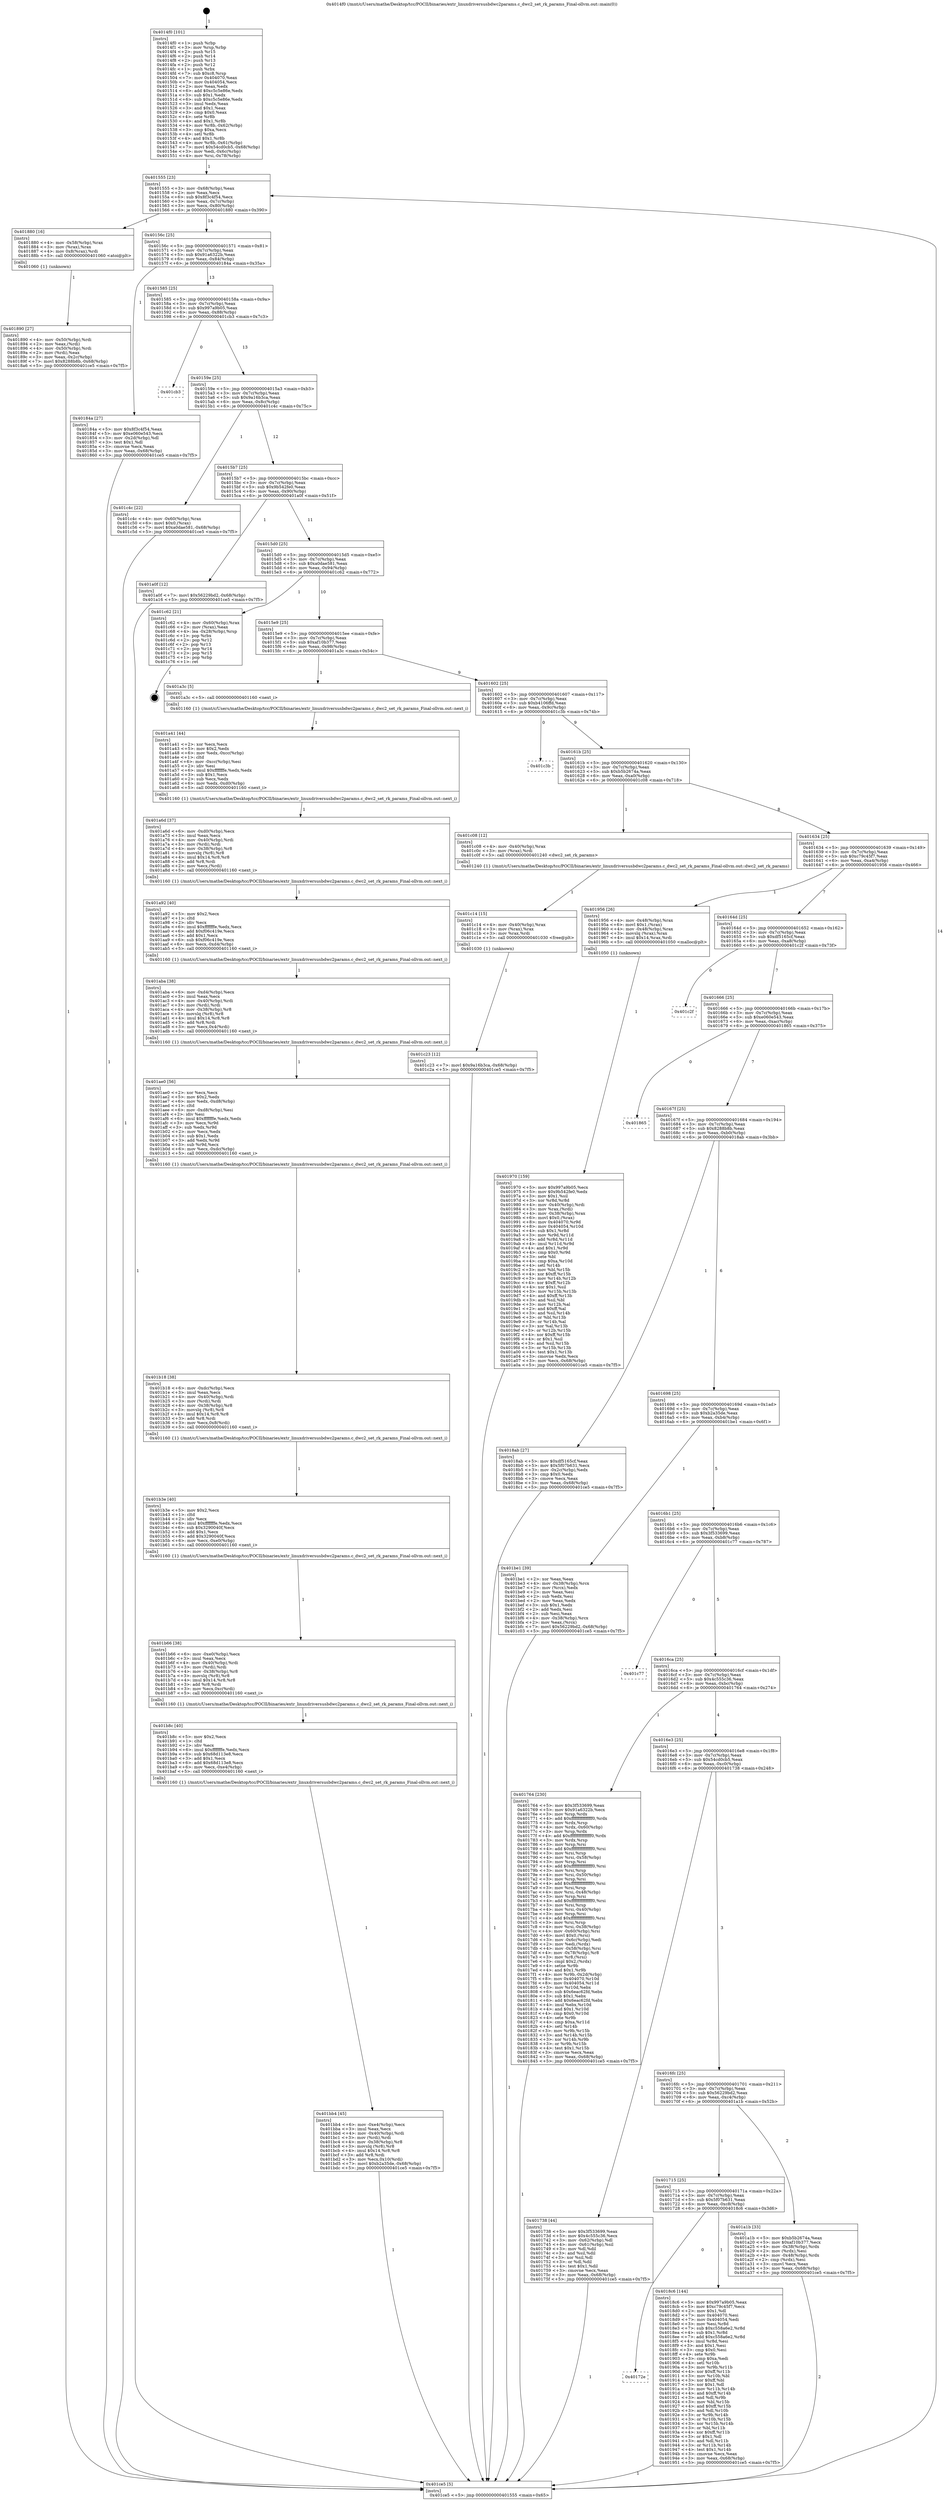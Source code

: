 digraph "0x4014f0" {
  label = "0x4014f0 (/mnt/c/Users/mathe/Desktop/tcc/POCII/binaries/extr_linuxdriversusbdwc2params.c_dwc2_set_rk_params_Final-ollvm.out::main(0))"
  labelloc = "t"
  node[shape=record]

  Entry [label="",width=0.3,height=0.3,shape=circle,fillcolor=black,style=filled]
  "0x401555" [label="{
     0x401555 [23]\l
     | [instrs]\l
     &nbsp;&nbsp;0x401555 \<+3\>: mov -0x68(%rbp),%eax\l
     &nbsp;&nbsp;0x401558 \<+2\>: mov %eax,%ecx\l
     &nbsp;&nbsp;0x40155a \<+6\>: sub $0x8f3c4f54,%ecx\l
     &nbsp;&nbsp;0x401560 \<+3\>: mov %eax,-0x7c(%rbp)\l
     &nbsp;&nbsp;0x401563 \<+3\>: mov %ecx,-0x80(%rbp)\l
     &nbsp;&nbsp;0x401566 \<+6\>: je 0000000000401880 \<main+0x390\>\l
  }"]
  "0x401880" [label="{
     0x401880 [16]\l
     | [instrs]\l
     &nbsp;&nbsp;0x401880 \<+4\>: mov -0x58(%rbp),%rax\l
     &nbsp;&nbsp;0x401884 \<+3\>: mov (%rax),%rax\l
     &nbsp;&nbsp;0x401887 \<+4\>: mov 0x8(%rax),%rdi\l
     &nbsp;&nbsp;0x40188b \<+5\>: call 0000000000401060 \<atoi@plt\>\l
     | [calls]\l
     &nbsp;&nbsp;0x401060 \{1\} (unknown)\l
  }"]
  "0x40156c" [label="{
     0x40156c [25]\l
     | [instrs]\l
     &nbsp;&nbsp;0x40156c \<+5\>: jmp 0000000000401571 \<main+0x81\>\l
     &nbsp;&nbsp;0x401571 \<+3\>: mov -0x7c(%rbp),%eax\l
     &nbsp;&nbsp;0x401574 \<+5\>: sub $0x91a6322b,%eax\l
     &nbsp;&nbsp;0x401579 \<+6\>: mov %eax,-0x84(%rbp)\l
     &nbsp;&nbsp;0x40157f \<+6\>: je 000000000040184a \<main+0x35a\>\l
  }"]
  Exit [label="",width=0.3,height=0.3,shape=circle,fillcolor=black,style=filled,peripheries=2]
  "0x40184a" [label="{
     0x40184a [27]\l
     | [instrs]\l
     &nbsp;&nbsp;0x40184a \<+5\>: mov $0x8f3c4f54,%eax\l
     &nbsp;&nbsp;0x40184f \<+5\>: mov $0xe060e543,%ecx\l
     &nbsp;&nbsp;0x401854 \<+3\>: mov -0x2d(%rbp),%dl\l
     &nbsp;&nbsp;0x401857 \<+3\>: test $0x1,%dl\l
     &nbsp;&nbsp;0x40185a \<+3\>: cmovne %ecx,%eax\l
     &nbsp;&nbsp;0x40185d \<+3\>: mov %eax,-0x68(%rbp)\l
     &nbsp;&nbsp;0x401860 \<+5\>: jmp 0000000000401ce5 \<main+0x7f5\>\l
  }"]
  "0x401585" [label="{
     0x401585 [25]\l
     | [instrs]\l
     &nbsp;&nbsp;0x401585 \<+5\>: jmp 000000000040158a \<main+0x9a\>\l
     &nbsp;&nbsp;0x40158a \<+3\>: mov -0x7c(%rbp),%eax\l
     &nbsp;&nbsp;0x40158d \<+5\>: sub $0x997a9b05,%eax\l
     &nbsp;&nbsp;0x401592 \<+6\>: mov %eax,-0x88(%rbp)\l
     &nbsp;&nbsp;0x401598 \<+6\>: je 0000000000401cb3 \<main+0x7c3\>\l
  }"]
  "0x401c23" [label="{
     0x401c23 [12]\l
     | [instrs]\l
     &nbsp;&nbsp;0x401c23 \<+7\>: movl $0x9a16b3ca,-0x68(%rbp)\l
     &nbsp;&nbsp;0x401c2a \<+5\>: jmp 0000000000401ce5 \<main+0x7f5\>\l
  }"]
  "0x401cb3" [label="{
     0x401cb3\l
  }", style=dashed]
  "0x40159e" [label="{
     0x40159e [25]\l
     | [instrs]\l
     &nbsp;&nbsp;0x40159e \<+5\>: jmp 00000000004015a3 \<main+0xb3\>\l
     &nbsp;&nbsp;0x4015a3 \<+3\>: mov -0x7c(%rbp),%eax\l
     &nbsp;&nbsp;0x4015a6 \<+5\>: sub $0x9a16b3ca,%eax\l
     &nbsp;&nbsp;0x4015ab \<+6\>: mov %eax,-0x8c(%rbp)\l
     &nbsp;&nbsp;0x4015b1 \<+6\>: je 0000000000401c4c \<main+0x75c\>\l
  }"]
  "0x401c14" [label="{
     0x401c14 [15]\l
     | [instrs]\l
     &nbsp;&nbsp;0x401c14 \<+4\>: mov -0x40(%rbp),%rax\l
     &nbsp;&nbsp;0x401c18 \<+3\>: mov (%rax),%rax\l
     &nbsp;&nbsp;0x401c1b \<+3\>: mov %rax,%rdi\l
     &nbsp;&nbsp;0x401c1e \<+5\>: call 0000000000401030 \<free@plt\>\l
     | [calls]\l
     &nbsp;&nbsp;0x401030 \{1\} (unknown)\l
  }"]
  "0x401c4c" [label="{
     0x401c4c [22]\l
     | [instrs]\l
     &nbsp;&nbsp;0x401c4c \<+4\>: mov -0x60(%rbp),%rax\l
     &nbsp;&nbsp;0x401c50 \<+6\>: movl $0x0,(%rax)\l
     &nbsp;&nbsp;0x401c56 \<+7\>: movl $0xa0dae581,-0x68(%rbp)\l
     &nbsp;&nbsp;0x401c5d \<+5\>: jmp 0000000000401ce5 \<main+0x7f5\>\l
  }"]
  "0x4015b7" [label="{
     0x4015b7 [25]\l
     | [instrs]\l
     &nbsp;&nbsp;0x4015b7 \<+5\>: jmp 00000000004015bc \<main+0xcc\>\l
     &nbsp;&nbsp;0x4015bc \<+3\>: mov -0x7c(%rbp),%eax\l
     &nbsp;&nbsp;0x4015bf \<+5\>: sub $0x9b542fe0,%eax\l
     &nbsp;&nbsp;0x4015c4 \<+6\>: mov %eax,-0x90(%rbp)\l
     &nbsp;&nbsp;0x4015ca \<+6\>: je 0000000000401a0f \<main+0x51f\>\l
  }"]
  "0x401bb4" [label="{
     0x401bb4 [45]\l
     | [instrs]\l
     &nbsp;&nbsp;0x401bb4 \<+6\>: mov -0xe4(%rbp),%ecx\l
     &nbsp;&nbsp;0x401bba \<+3\>: imul %eax,%ecx\l
     &nbsp;&nbsp;0x401bbd \<+4\>: mov -0x40(%rbp),%rdi\l
     &nbsp;&nbsp;0x401bc1 \<+3\>: mov (%rdi),%rdi\l
     &nbsp;&nbsp;0x401bc4 \<+4\>: mov -0x38(%rbp),%r8\l
     &nbsp;&nbsp;0x401bc8 \<+3\>: movslq (%r8),%r8\l
     &nbsp;&nbsp;0x401bcb \<+4\>: imul $0x14,%r8,%r8\l
     &nbsp;&nbsp;0x401bcf \<+3\>: add %r8,%rdi\l
     &nbsp;&nbsp;0x401bd2 \<+3\>: mov %ecx,0x10(%rdi)\l
     &nbsp;&nbsp;0x401bd5 \<+7\>: movl $0xb2a35de,-0x68(%rbp)\l
     &nbsp;&nbsp;0x401bdc \<+5\>: jmp 0000000000401ce5 \<main+0x7f5\>\l
  }"]
  "0x401a0f" [label="{
     0x401a0f [12]\l
     | [instrs]\l
     &nbsp;&nbsp;0x401a0f \<+7\>: movl $0x56229bd2,-0x68(%rbp)\l
     &nbsp;&nbsp;0x401a16 \<+5\>: jmp 0000000000401ce5 \<main+0x7f5\>\l
  }"]
  "0x4015d0" [label="{
     0x4015d0 [25]\l
     | [instrs]\l
     &nbsp;&nbsp;0x4015d0 \<+5\>: jmp 00000000004015d5 \<main+0xe5\>\l
     &nbsp;&nbsp;0x4015d5 \<+3\>: mov -0x7c(%rbp),%eax\l
     &nbsp;&nbsp;0x4015d8 \<+5\>: sub $0xa0dae581,%eax\l
     &nbsp;&nbsp;0x4015dd \<+6\>: mov %eax,-0x94(%rbp)\l
     &nbsp;&nbsp;0x4015e3 \<+6\>: je 0000000000401c62 \<main+0x772\>\l
  }"]
  "0x401b8c" [label="{
     0x401b8c [40]\l
     | [instrs]\l
     &nbsp;&nbsp;0x401b8c \<+5\>: mov $0x2,%ecx\l
     &nbsp;&nbsp;0x401b91 \<+1\>: cltd\l
     &nbsp;&nbsp;0x401b92 \<+2\>: idiv %ecx\l
     &nbsp;&nbsp;0x401b94 \<+6\>: imul $0xfffffffe,%edx,%ecx\l
     &nbsp;&nbsp;0x401b9a \<+6\>: sub $0x68d113e8,%ecx\l
     &nbsp;&nbsp;0x401ba0 \<+3\>: add $0x1,%ecx\l
     &nbsp;&nbsp;0x401ba3 \<+6\>: add $0x68d113e8,%ecx\l
     &nbsp;&nbsp;0x401ba9 \<+6\>: mov %ecx,-0xe4(%rbp)\l
     &nbsp;&nbsp;0x401baf \<+5\>: call 0000000000401160 \<next_i\>\l
     | [calls]\l
     &nbsp;&nbsp;0x401160 \{1\} (/mnt/c/Users/mathe/Desktop/tcc/POCII/binaries/extr_linuxdriversusbdwc2params.c_dwc2_set_rk_params_Final-ollvm.out::next_i)\l
  }"]
  "0x401c62" [label="{
     0x401c62 [21]\l
     | [instrs]\l
     &nbsp;&nbsp;0x401c62 \<+4\>: mov -0x60(%rbp),%rax\l
     &nbsp;&nbsp;0x401c66 \<+2\>: mov (%rax),%eax\l
     &nbsp;&nbsp;0x401c68 \<+4\>: lea -0x28(%rbp),%rsp\l
     &nbsp;&nbsp;0x401c6c \<+1\>: pop %rbx\l
     &nbsp;&nbsp;0x401c6d \<+2\>: pop %r12\l
     &nbsp;&nbsp;0x401c6f \<+2\>: pop %r13\l
     &nbsp;&nbsp;0x401c71 \<+2\>: pop %r14\l
     &nbsp;&nbsp;0x401c73 \<+2\>: pop %r15\l
     &nbsp;&nbsp;0x401c75 \<+1\>: pop %rbp\l
     &nbsp;&nbsp;0x401c76 \<+1\>: ret\l
  }"]
  "0x4015e9" [label="{
     0x4015e9 [25]\l
     | [instrs]\l
     &nbsp;&nbsp;0x4015e9 \<+5\>: jmp 00000000004015ee \<main+0xfe\>\l
     &nbsp;&nbsp;0x4015ee \<+3\>: mov -0x7c(%rbp),%eax\l
     &nbsp;&nbsp;0x4015f1 \<+5\>: sub $0xaf10b377,%eax\l
     &nbsp;&nbsp;0x4015f6 \<+6\>: mov %eax,-0x98(%rbp)\l
     &nbsp;&nbsp;0x4015fc \<+6\>: je 0000000000401a3c \<main+0x54c\>\l
  }"]
  "0x401b66" [label="{
     0x401b66 [38]\l
     | [instrs]\l
     &nbsp;&nbsp;0x401b66 \<+6\>: mov -0xe0(%rbp),%ecx\l
     &nbsp;&nbsp;0x401b6c \<+3\>: imul %eax,%ecx\l
     &nbsp;&nbsp;0x401b6f \<+4\>: mov -0x40(%rbp),%rdi\l
     &nbsp;&nbsp;0x401b73 \<+3\>: mov (%rdi),%rdi\l
     &nbsp;&nbsp;0x401b76 \<+4\>: mov -0x38(%rbp),%r8\l
     &nbsp;&nbsp;0x401b7a \<+3\>: movslq (%r8),%r8\l
     &nbsp;&nbsp;0x401b7d \<+4\>: imul $0x14,%r8,%r8\l
     &nbsp;&nbsp;0x401b81 \<+3\>: add %r8,%rdi\l
     &nbsp;&nbsp;0x401b84 \<+3\>: mov %ecx,0xc(%rdi)\l
     &nbsp;&nbsp;0x401b87 \<+5\>: call 0000000000401160 \<next_i\>\l
     | [calls]\l
     &nbsp;&nbsp;0x401160 \{1\} (/mnt/c/Users/mathe/Desktop/tcc/POCII/binaries/extr_linuxdriversusbdwc2params.c_dwc2_set_rk_params_Final-ollvm.out::next_i)\l
  }"]
  "0x401a3c" [label="{
     0x401a3c [5]\l
     | [instrs]\l
     &nbsp;&nbsp;0x401a3c \<+5\>: call 0000000000401160 \<next_i\>\l
     | [calls]\l
     &nbsp;&nbsp;0x401160 \{1\} (/mnt/c/Users/mathe/Desktop/tcc/POCII/binaries/extr_linuxdriversusbdwc2params.c_dwc2_set_rk_params_Final-ollvm.out::next_i)\l
  }"]
  "0x401602" [label="{
     0x401602 [25]\l
     | [instrs]\l
     &nbsp;&nbsp;0x401602 \<+5\>: jmp 0000000000401607 \<main+0x117\>\l
     &nbsp;&nbsp;0x401607 \<+3\>: mov -0x7c(%rbp),%eax\l
     &nbsp;&nbsp;0x40160a \<+5\>: sub $0xb4106ffd,%eax\l
     &nbsp;&nbsp;0x40160f \<+6\>: mov %eax,-0x9c(%rbp)\l
     &nbsp;&nbsp;0x401615 \<+6\>: je 0000000000401c3b \<main+0x74b\>\l
  }"]
  "0x401b3e" [label="{
     0x401b3e [40]\l
     | [instrs]\l
     &nbsp;&nbsp;0x401b3e \<+5\>: mov $0x2,%ecx\l
     &nbsp;&nbsp;0x401b43 \<+1\>: cltd\l
     &nbsp;&nbsp;0x401b44 \<+2\>: idiv %ecx\l
     &nbsp;&nbsp;0x401b46 \<+6\>: imul $0xfffffffe,%edx,%ecx\l
     &nbsp;&nbsp;0x401b4c \<+6\>: sub $0x3290040f,%ecx\l
     &nbsp;&nbsp;0x401b52 \<+3\>: add $0x1,%ecx\l
     &nbsp;&nbsp;0x401b55 \<+6\>: add $0x3290040f,%ecx\l
     &nbsp;&nbsp;0x401b5b \<+6\>: mov %ecx,-0xe0(%rbp)\l
     &nbsp;&nbsp;0x401b61 \<+5\>: call 0000000000401160 \<next_i\>\l
     | [calls]\l
     &nbsp;&nbsp;0x401160 \{1\} (/mnt/c/Users/mathe/Desktop/tcc/POCII/binaries/extr_linuxdriversusbdwc2params.c_dwc2_set_rk_params_Final-ollvm.out::next_i)\l
  }"]
  "0x401c3b" [label="{
     0x401c3b\l
  }", style=dashed]
  "0x40161b" [label="{
     0x40161b [25]\l
     | [instrs]\l
     &nbsp;&nbsp;0x40161b \<+5\>: jmp 0000000000401620 \<main+0x130\>\l
     &nbsp;&nbsp;0x401620 \<+3\>: mov -0x7c(%rbp),%eax\l
     &nbsp;&nbsp;0x401623 \<+5\>: sub $0xb5b2674a,%eax\l
     &nbsp;&nbsp;0x401628 \<+6\>: mov %eax,-0xa0(%rbp)\l
     &nbsp;&nbsp;0x40162e \<+6\>: je 0000000000401c08 \<main+0x718\>\l
  }"]
  "0x401b18" [label="{
     0x401b18 [38]\l
     | [instrs]\l
     &nbsp;&nbsp;0x401b18 \<+6\>: mov -0xdc(%rbp),%ecx\l
     &nbsp;&nbsp;0x401b1e \<+3\>: imul %eax,%ecx\l
     &nbsp;&nbsp;0x401b21 \<+4\>: mov -0x40(%rbp),%rdi\l
     &nbsp;&nbsp;0x401b25 \<+3\>: mov (%rdi),%rdi\l
     &nbsp;&nbsp;0x401b28 \<+4\>: mov -0x38(%rbp),%r8\l
     &nbsp;&nbsp;0x401b2c \<+3\>: movslq (%r8),%r8\l
     &nbsp;&nbsp;0x401b2f \<+4\>: imul $0x14,%r8,%r8\l
     &nbsp;&nbsp;0x401b33 \<+3\>: add %r8,%rdi\l
     &nbsp;&nbsp;0x401b36 \<+3\>: mov %ecx,0x8(%rdi)\l
     &nbsp;&nbsp;0x401b39 \<+5\>: call 0000000000401160 \<next_i\>\l
     | [calls]\l
     &nbsp;&nbsp;0x401160 \{1\} (/mnt/c/Users/mathe/Desktop/tcc/POCII/binaries/extr_linuxdriversusbdwc2params.c_dwc2_set_rk_params_Final-ollvm.out::next_i)\l
  }"]
  "0x401c08" [label="{
     0x401c08 [12]\l
     | [instrs]\l
     &nbsp;&nbsp;0x401c08 \<+4\>: mov -0x40(%rbp),%rax\l
     &nbsp;&nbsp;0x401c0c \<+3\>: mov (%rax),%rdi\l
     &nbsp;&nbsp;0x401c0f \<+5\>: call 0000000000401240 \<dwc2_set_rk_params\>\l
     | [calls]\l
     &nbsp;&nbsp;0x401240 \{1\} (/mnt/c/Users/mathe/Desktop/tcc/POCII/binaries/extr_linuxdriversusbdwc2params.c_dwc2_set_rk_params_Final-ollvm.out::dwc2_set_rk_params)\l
  }"]
  "0x401634" [label="{
     0x401634 [25]\l
     | [instrs]\l
     &nbsp;&nbsp;0x401634 \<+5\>: jmp 0000000000401639 \<main+0x149\>\l
     &nbsp;&nbsp;0x401639 \<+3\>: mov -0x7c(%rbp),%eax\l
     &nbsp;&nbsp;0x40163c \<+5\>: sub $0xc79c45f7,%eax\l
     &nbsp;&nbsp;0x401641 \<+6\>: mov %eax,-0xa4(%rbp)\l
     &nbsp;&nbsp;0x401647 \<+6\>: je 0000000000401956 \<main+0x466\>\l
  }"]
  "0x401ae0" [label="{
     0x401ae0 [56]\l
     | [instrs]\l
     &nbsp;&nbsp;0x401ae0 \<+2\>: xor %ecx,%ecx\l
     &nbsp;&nbsp;0x401ae2 \<+5\>: mov $0x2,%edx\l
     &nbsp;&nbsp;0x401ae7 \<+6\>: mov %edx,-0xd8(%rbp)\l
     &nbsp;&nbsp;0x401aed \<+1\>: cltd\l
     &nbsp;&nbsp;0x401aee \<+6\>: mov -0xd8(%rbp),%esi\l
     &nbsp;&nbsp;0x401af4 \<+2\>: idiv %esi\l
     &nbsp;&nbsp;0x401af6 \<+6\>: imul $0xfffffffe,%edx,%edx\l
     &nbsp;&nbsp;0x401afc \<+3\>: mov %ecx,%r9d\l
     &nbsp;&nbsp;0x401aff \<+3\>: sub %edx,%r9d\l
     &nbsp;&nbsp;0x401b02 \<+2\>: mov %ecx,%edx\l
     &nbsp;&nbsp;0x401b04 \<+3\>: sub $0x1,%edx\l
     &nbsp;&nbsp;0x401b07 \<+3\>: add %edx,%r9d\l
     &nbsp;&nbsp;0x401b0a \<+3\>: sub %r9d,%ecx\l
     &nbsp;&nbsp;0x401b0d \<+6\>: mov %ecx,-0xdc(%rbp)\l
     &nbsp;&nbsp;0x401b13 \<+5\>: call 0000000000401160 \<next_i\>\l
     | [calls]\l
     &nbsp;&nbsp;0x401160 \{1\} (/mnt/c/Users/mathe/Desktop/tcc/POCII/binaries/extr_linuxdriversusbdwc2params.c_dwc2_set_rk_params_Final-ollvm.out::next_i)\l
  }"]
  "0x401956" [label="{
     0x401956 [26]\l
     | [instrs]\l
     &nbsp;&nbsp;0x401956 \<+4\>: mov -0x48(%rbp),%rax\l
     &nbsp;&nbsp;0x40195a \<+6\>: movl $0x1,(%rax)\l
     &nbsp;&nbsp;0x401960 \<+4\>: mov -0x48(%rbp),%rax\l
     &nbsp;&nbsp;0x401964 \<+3\>: movslq (%rax),%rax\l
     &nbsp;&nbsp;0x401967 \<+4\>: imul $0x14,%rax,%rdi\l
     &nbsp;&nbsp;0x40196b \<+5\>: call 0000000000401050 \<malloc@plt\>\l
     | [calls]\l
     &nbsp;&nbsp;0x401050 \{1\} (unknown)\l
  }"]
  "0x40164d" [label="{
     0x40164d [25]\l
     | [instrs]\l
     &nbsp;&nbsp;0x40164d \<+5\>: jmp 0000000000401652 \<main+0x162\>\l
     &nbsp;&nbsp;0x401652 \<+3\>: mov -0x7c(%rbp),%eax\l
     &nbsp;&nbsp;0x401655 \<+5\>: sub $0xdf5165cf,%eax\l
     &nbsp;&nbsp;0x40165a \<+6\>: mov %eax,-0xa8(%rbp)\l
     &nbsp;&nbsp;0x401660 \<+6\>: je 0000000000401c2f \<main+0x73f\>\l
  }"]
  "0x401aba" [label="{
     0x401aba [38]\l
     | [instrs]\l
     &nbsp;&nbsp;0x401aba \<+6\>: mov -0xd4(%rbp),%ecx\l
     &nbsp;&nbsp;0x401ac0 \<+3\>: imul %eax,%ecx\l
     &nbsp;&nbsp;0x401ac3 \<+4\>: mov -0x40(%rbp),%rdi\l
     &nbsp;&nbsp;0x401ac7 \<+3\>: mov (%rdi),%rdi\l
     &nbsp;&nbsp;0x401aca \<+4\>: mov -0x38(%rbp),%r8\l
     &nbsp;&nbsp;0x401ace \<+3\>: movslq (%r8),%r8\l
     &nbsp;&nbsp;0x401ad1 \<+4\>: imul $0x14,%r8,%r8\l
     &nbsp;&nbsp;0x401ad5 \<+3\>: add %r8,%rdi\l
     &nbsp;&nbsp;0x401ad8 \<+3\>: mov %ecx,0x4(%rdi)\l
     &nbsp;&nbsp;0x401adb \<+5\>: call 0000000000401160 \<next_i\>\l
     | [calls]\l
     &nbsp;&nbsp;0x401160 \{1\} (/mnt/c/Users/mathe/Desktop/tcc/POCII/binaries/extr_linuxdriversusbdwc2params.c_dwc2_set_rk_params_Final-ollvm.out::next_i)\l
  }"]
  "0x401c2f" [label="{
     0x401c2f\l
  }", style=dashed]
  "0x401666" [label="{
     0x401666 [25]\l
     | [instrs]\l
     &nbsp;&nbsp;0x401666 \<+5\>: jmp 000000000040166b \<main+0x17b\>\l
     &nbsp;&nbsp;0x40166b \<+3\>: mov -0x7c(%rbp),%eax\l
     &nbsp;&nbsp;0x40166e \<+5\>: sub $0xe060e543,%eax\l
     &nbsp;&nbsp;0x401673 \<+6\>: mov %eax,-0xac(%rbp)\l
     &nbsp;&nbsp;0x401679 \<+6\>: je 0000000000401865 \<main+0x375\>\l
  }"]
  "0x401a92" [label="{
     0x401a92 [40]\l
     | [instrs]\l
     &nbsp;&nbsp;0x401a92 \<+5\>: mov $0x2,%ecx\l
     &nbsp;&nbsp;0x401a97 \<+1\>: cltd\l
     &nbsp;&nbsp;0x401a98 \<+2\>: idiv %ecx\l
     &nbsp;&nbsp;0x401a9a \<+6\>: imul $0xfffffffe,%edx,%ecx\l
     &nbsp;&nbsp;0x401aa0 \<+6\>: add $0xf06c419e,%ecx\l
     &nbsp;&nbsp;0x401aa6 \<+3\>: add $0x1,%ecx\l
     &nbsp;&nbsp;0x401aa9 \<+6\>: sub $0xf06c419e,%ecx\l
     &nbsp;&nbsp;0x401aaf \<+6\>: mov %ecx,-0xd4(%rbp)\l
     &nbsp;&nbsp;0x401ab5 \<+5\>: call 0000000000401160 \<next_i\>\l
     | [calls]\l
     &nbsp;&nbsp;0x401160 \{1\} (/mnt/c/Users/mathe/Desktop/tcc/POCII/binaries/extr_linuxdriversusbdwc2params.c_dwc2_set_rk_params_Final-ollvm.out::next_i)\l
  }"]
  "0x401865" [label="{
     0x401865\l
  }", style=dashed]
  "0x40167f" [label="{
     0x40167f [25]\l
     | [instrs]\l
     &nbsp;&nbsp;0x40167f \<+5\>: jmp 0000000000401684 \<main+0x194\>\l
     &nbsp;&nbsp;0x401684 \<+3\>: mov -0x7c(%rbp),%eax\l
     &nbsp;&nbsp;0x401687 \<+5\>: sub $0x8288b8b,%eax\l
     &nbsp;&nbsp;0x40168c \<+6\>: mov %eax,-0xb0(%rbp)\l
     &nbsp;&nbsp;0x401692 \<+6\>: je 00000000004018ab \<main+0x3bb\>\l
  }"]
  "0x401a6d" [label="{
     0x401a6d [37]\l
     | [instrs]\l
     &nbsp;&nbsp;0x401a6d \<+6\>: mov -0xd0(%rbp),%ecx\l
     &nbsp;&nbsp;0x401a73 \<+3\>: imul %eax,%ecx\l
     &nbsp;&nbsp;0x401a76 \<+4\>: mov -0x40(%rbp),%rdi\l
     &nbsp;&nbsp;0x401a7a \<+3\>: mov (%rdi),%rdi\l
     &nbsp;&nbsp;0x401a7d \<+4\>: mov -0x38(%rbp),%r8\l
     &nbsp;&nbsp;0x401a81 \<+3\>: movslq (%r8),%r8\l
     &nbsp;&nbsp;0x401a84 \<+4\>: imul $0x14,%r8,%r8\l
     &nbsp;&nbsp;0x401a88 \<+3\>: add %r8,%rdi\l
     &nbsp;&nbsp;0x401a8b \<+2\>: mov %ecx,(%rdi)\l
     &nbsp;&nbsp;0x401a8d \<+5\>: call 0000000000401160 \<next_i\>\l
     | [calls]\l
     &nbsp;&nbsp;0x401160 \{1\} (/mnt/c/Users/mathe/Desktop/tcc/POCII/binaries/extr_linuxdriversusbdwc2params.c_dwc2_set_rk_params_Final-ollvm.out::next_i)\l
  }"]
  "0x4018ab" [label="{
     0x4018ab [27]\l
     | [instrs]\l
     &nbsp;&nbsp;0x4018ab \<+5\>: mov $0xdf5165cf,%eax\l
     &nbsp;&nbsp;0x4018b0 \<+5\>: mov $0x5f07b631,%ecx\l
     &nbsp;&nbsp;0x4018b5 \<+3\>: mov -0x2c(%rbp),%edx\l
     &nbsp;&nbsp;0x4018b8 \<+3\>: cmp $0x0,%edx\l
     &nbsp;&nbsp;0x4018bb \<+3\>: cmove %ecx,%eax\l
     &nbsp;&nbsp;0x4018be \<+3\>: mov %eax,-0x68(%rbp)\l
     &nbsp;&nbsp;0x4018c1 \<+5\>: jmp 0000000000401ce5 \<main+0x7f5\>\l
  }"]
  "0x401698" [label="{
     0x401698 [25]\l
     | [instrs]\l
     &nbsp;&nbsp;0x401698 \<+5\>: jmp 000000000040169d \<main+0x1ad\>\l
     &nbsp;&nbsp;0x40169d \<+3\>: mov -0x7c(%rbp),%eax\l
     &nbsp;&nbsp;0x4016a0 \<+5\>: sub $0xb2a35de,%eax\l
     &nbsp;&nbsp;0x4016a5 \<+6\>: mov %eax,-0xb4(%rbp)\l
     &nbsp;&nbsp;0x4016ab \<+6\>: je 0000000000401be1 \<main+0x6f1\>\l
  }"]
  "0x401a41" [label="{
     0x401a41 [44]\l
     | [instrs]\l
     &nbsp;&nbsp;0x401a41 \<+2\>: xor %ecx,%ecx\l
     &nbsp;&nbsp;0x401a43 \<+5\>: mov $0x2,%edx\l
     &nbsp;&nbsp;0x401a48 \<+6\>: mov %edx,-0xcc(%rbp)\l
     &nbsp;&nbsp;0x401a4e \<+1\>: cltd\l
     &nbsp;&nbsp;0x401a4f \<+6\>: mov -0xcc(%rbp),%esi\l
     &nbsp;&nbsp;0x401a55 \<+2\>: idiv %esi\l
     &nbsp;&nbsp;0x401a57 \<+6\>: imul $0xfffffffe,%edx,%edx\l
     &nbsp;&nbsp;0x401a5d \<+3\>: sub $0x1,%ecx\l
     &nbsp;&nbsp;0x401a60 \<+2\>: sub %ecx,%edx\l
     &nbsp;&nbsp;0x401a62 \<+6\>: mov %edx,-0xd0(%rbp)\l
     &nbsp;&nbsp;0x401a68 \<+5\>: call 0000000000401160 \<next_i\>\l
     | [calls]\l
     &nbsp;&nbsp;0x401160 \{1\} (/mnt/c/Users/mathe/Desktop/tcc/POCII/binaries/extr_linuxdriversusbdwc2params.c_dwc2_set_rk_params_Final-ollvm.out::next_i)\l
  }"]
  "0x401be1" [label="{
     0x401be1 [39]\l
     | [instrs]\l
     &nbsp;&nbsp;0x401be1 \<+2\>: xor %eax,%eax\l
     &nbsp;&nbsp;0x401be3 \<+4\>: mov -0x38(%rbp),%rcx\l
     &nbsp;&nbsp;0x401be7 \<+2\>: mov (%rcx),%edx\l
     &nbsp;&nbsp;0x401be9 \<+2\>: mov %eax,%esi\l
     &nbsp;&nbsp;0x401beb \<+2\>: sub %edx,%esi\l
     &nbsp;&nbsp;0x401bed \<+2\>: mov %eax,%edx\l
     &nbsp;&nbsp;0x401bef \<+3\>: sub $0x1,%edx\l
     &nbsp;&nbsp;0x401bf2 \<+2\>: add %edx,%esi\l
     &nbsp;&nbsp;0x401bf4 \<+2\>: sub %esi,%eax\l
     &nbsp;&nbsp;0x401bf6 \<+4\>: mov -0x38(%rbp),%rcx\l
     &nbsp;&nbsp;0x401bfa \<+2\>: mov %eax,(%rcx)\l
     &nbsp;&nbsp;0x401bfc \<+7\>: movl $0x56229bd2,-0x68(%rbp)\l
     &nbsp;&nbsp;0x401c03 \<+5\>: jmp 0000000000401ce5 \<main+0x7f5\>\l
  }"]
  "0x4016b1" [label="{
     0x4016b1 [25]\l
     | [instrs]\l
     &nbsp;&nbsp;0x4016b1 \<+5\>: jmp 00000000004016b6 \<main+0x1c6\>\l
     &nbsp;&nbsp;0x4016b6 \<+3\>: mov -0x7c(%rbp),%eax\l
     &nbsp;&nbsp;0x4016b9 \<+5\>: sub $0x3f533699,%eax\l
     &nbsp;&nbsp;0x4016be \<+6\>: mov %eax,-0xb8(%rbp)\l
     &nbsp;&nbsp;0x4016c4 \<+6\>: je 0000000000401c77 \<main+0x787\>\l
  }"]
  "0x401970" [label="{
     0x401970 [159]\l
     | [instrs]\l
     &nbsp;&nbsp;0x401970 \<+5\>: mov $0x997a9b05,%ecx\l
     &nbsp;&nbsp;0x401975 \<+5\>: mov $0x9b542fe0,%edx\l
     &nbsp;&nbsp;0x40197a \<+3\>: mov $0x1,%sil\l
     &nbsp;&nbsp;0x40197d \<+3\>: xor %r8d,%r8d\l
     &nbsp;&nbsp;0x401980 \<+4\>: mov -0x40(%rbp),%rdi\l
     &nbsp;&nbsp;0x401984 \<+3\>: mov %rax,(%rdi)\l
     &nbsp;&nbsp;0x401987 \<+4\>: mov -0x38(%rbp),%rax\l
     &nbsp;&nbsp;0x40198b \<+6\>: movl $0x0,(%rax)\l
     &nbsp;&nbsp;0x401991 \<+8\>: mov 0x404070,%r9d\l
     &nbsp;&nbsp;0x401999 \<+8\>: mov 0x404054,%r10d\l
     &nbsp;&nbsp;0x4019a1 \<+4\>: sub $0x1,%r8d\l
     &nbsp;&nbsp;0x4019a5 \<+3\>: mov %r9d,%r11d\l
     &nbsp;&nbsp;0x4019a8 \<+3\>: add %r8d,%r11d\l
     &nbsp;&nbsp;0x4019ab \<+4\>: imul %r11d,%r9d\l
     &nbsp;&nbsp;0x4019af \<+4\>: and $0x1,%r9d\l
     &nbsp;&nbsp;0x4019b3 \<+4\>: cmp $0x0,%r9d\l
     &nbsp;&nbsp;0x4019b7 \<+3\>: sete %bl\l
     &nbsp;&nbsp;0x4019ba \<+4\>: cmp $0xa,%r10d\l
     &nbsp;&nbsp;0x4019be \<+4\>: setl %r14b\l
     &nbsp;&nbsp;0x4019c2 \<+3\>: mov %bl,%r15b\l
     &nbsp;&nbsp;0x4019c5 \<+4\>: xor $0xff,%r15b\l
     &nbsp;&nbsp;0x4019c9 \<+3\>: mov %r14b,%r12b\l
     &nbsp;&nbsp;0x4019cc \<+4\>: xor $0xff,%r12b\l
     &nbsp;&nbsp;0x4019d0 \<+4\>: xor $0x1,%sil\l
     &nbsp;&nbsp;0x4019d4 \<+3\>: mov %r15b,%r13b\l
     &nbsp;&nbsp;0x4019d7 \<+4\>: and $0xff,%r13b\l
     &nbsp;&nbsp;0x4019db \<+3\>: and %sil,%bl\l
     &nbsp;&nbsp;0x4019de \<+3\>: mov %r12b,%al\l
     &nbsp;&nbsp;0x4019e1 \<+2\>: and $0xff,%al\l
     &nbsp;&nbsp;0x4019e3 \<+3\>: and %sil,%r14b\l
     &nbsp;&nbsp;0x4019e6 \<+3\>: or %bl,%r13b\l
     &nbsp;&nbsp;0x4019e9 \<+3\>: or %r14b,%al\l
     &nbsp;&nbsp;0x4019ec \<+3\>: xor %al,%r13b\l
     &nbsp;&nbsp;0x4019ef \<+3\>: or %r12b,%r15b\l
     &nbsp;&nbsp;0x4019f2 \<+4\>: xor $0xff,%r15b\l
     &nbsp;&nbsp;0x4019f6 \<+4\>: or $0x1,%sil\l
     &nbsp;&nbsp;0x4019fa \<+3\>: and %sil,%r15b\l
     &nbsp;&nbsp;0x4019fd \<+3\>: or %r15b,%r13b\l
     &nbsp;&nbsp;0x401a00 \<+4\>: test $0x1,%r13b\l
     &nbsp;&nbsp;0x401a04 \<+3\>: cmovne %edx,%ecx\l
     &nbsp;&nbsp;0x401a07 \<+3\>: mov %ecx,-0x68(%rbp)\l
     &nbsp;&nbsp;0x401a0a \<+5\>: jmp 0000000000401ce5 \<main+0x7f5\>\l
  }"]
  "0x401c77" [label="{
     0x401c77\l
  }", style=dashed]
  "0x4016ca" [label="{
     0x4016ca [25]\l
     | [instrs]\l
     &nbsp;&nbsp;0x4016ca \<+5\>: jmp 00000000004016cf \<main+0x1df\>\l
     &nbsp;&nbsp;0x4016cf \<+3\>: mov -0x7c(%rbp),%eax\l
     &nbsp;&nbsp;0x4016d2 \<+5\>: sub $0x4c555c36,%eax\l
     &nbsp;&nbsp;0x4016d7 \<+6\>: mov %eax,-0xbc(%rbp)\l
     &nbsp;&nbsp;0x4016dd \<+6\>: je 0000000000401764 \<main+0x274\>\l
  }"]
  "0x40172e" [label="{
     0x40172e\l
  }", style=dashed]
  "0x401764" [label="{
     0x401764 [230]\l
     | [instrs]\l
     &nbsp;&nbsp;0x401764 \<+5\>: mov $0x3f533699,%eax\l
     &nbsp;&nbsp;0x401769 \<+5\>: mov $0x91a6322b,%ecx\l
     &nbsp;&nbsp;0x40176e \<+3\>: mov %rsp,%rdx\l
     &nbsp;&nbsp;0x401771 \<+4\>: add $0xfffffffffffffff0,%rdx\l
     &nbsp;&nbsp;0x401775 \<+3\>: mov %rdx,%rsp\l
     &nbsp;&nbsp;0x401778 \<+4\>: mov %rdx,-0x60(%rbp)\l
     &nbsp;&nbsp;0x40177c \<+3\>: mov %rsp,%rdx\l
     &nbsp;&nbsp;0x40177f \<+4\>: add $0xfffffffffffffff0,%rdx\l
     &nbsp;&nbsp;0x401783 \<+3\>: mov %rdx,%rsp\l
     &nbsp;&nbsp;0x401786 \<+3\>: mov %rsp,%rsi\l
     &nbsp;&nbsp;0x401789 \<+4\>: add $0xfffffffffffffff0,%rsi\l
     &nbsp;&nbsp;0x40178d \<+3\>: mov %rsi,%rsp\l
     &nbsp;&nbsp;0x401790 \<+4\>: mov %rsi,-0x58(%rbp)\l
     &nbsp;&nbsp;0x401794 \<+3\>: mov %rsp,%rsi\l
     &nbsp;&nbsp;0x401797 \<+4\>: add $0xfffffffffffffff0,%rsi\l
     &nbsp;&nbsp;0x40179b \<+3\>: mov %rsi,%rsp\l
     &nbsp;&nbsp;0x40179e \<+4\>: mov %rsi,-0x50(%rbp)\l
     &nbsp;&nbsp;0x4017a2 \<+3\>: mov %rsp,%rsi\l
     &nbsp;&nbsp;0x4017a5 \<+4\>: add $0xfffffffffffffff0,%rsi\l
     &nbsp;&nbsp;0x4017a9 \<+3\>: mov %rsi,%rsp\l
     &nbsp;&nbsp;0x4017ac \<+4\>: mov %rsi,-0x48(%rbp)\l
     &nbsp;&nbsp;0x4017b0 \<+3\>: mov %rsp,%rsi\l
     &nbsp;&nbsp;0x4017b3 \<+4\>: add $0xfffffffffffffff0,%rsi\l
     &nbsp;&nbsp;0x4017b7 \<+3\>: mov %rsi,%rsp\l
     &nbsp;&nbsp;0x4017ba \<+4\>: mov %rsi,-0x40(%rbp)\l
     &nbsp;&nbsp;0x4017be \<+3\>: mov %rsp,%rsi\l
     &nbsp;&nbsp;0x4017c1 \<+4\>: add $0xfffffffffffffff0,%rsi\l
     &nbsp;&nbsp;0x4017c5 \<+3\>: mov %rsi,%rsp\l
     &nbsp;&nbsp;0x4017c8 \<+4\>: mov %rsi,-0x38(%rbp)\l
     &nbsp;&nbsp;0x4017cc \<+4\>: mov -0x60(%rbp),%rsi\l
     &nbsp;&nbsp;0x4017d0 \<+6\>: movl $0x0,(%rsi)\l
     &nbsp;&nbsp;0x4017d6 \<+3\>: mov -0x6c(%rbp),%edi\l
     &nbsp;&nbsp;0x4017d9 \<+2\>: mov %edi,(%rdx)\l
     &nbsp;&nbsp;0x4017db \<+4\>: mov -0x58(%rbp),%rsi\l
     &nbsp;&nbsp;0x4017df \<+4\>: mov -0x78(%rbp),%r8\l
     &nbsp;&nbsp;0x4017e3 \<+3\>: mov %r8,(%rsi)\l
     &nbsp;&nbsp;0x4017e6 \<+3\>: cmpl $0x2,(%rdx)\l
     &nbsp;&nbsp;0x4017e9 \<+4\>: setne %r9b\l
     &nbsp;&nbsp;0x4017ed \<+4\>: and $0x1,%r9b\l
     &nbsp;&nbsp;0x4017f1 \<+4\>: mov %r9b,-0x2d(%rbp)\l
     &nbsp;&nbsp;0x4017f5 \<+8\>: mov 0x404070,%r10d\l
     &nbsp;&nbsp;0x4017fd \<+8\>: mov 0x404054,%r11d\l
     &nbsp;&nbsp;0x401805 \<+3\>: mov %r10d,%ebx\l
     &nbsp;&nbsp;0x401808 \<+6\>: sub $0x6eac62fd,%ebx\l
     &nbsp;&nbsp;0x40180e \<+3\>: sub $0x1,%ebx\l
     &nbsp;&nbsp;0x401811 \<+6\>: add $0x6eac62fd,%ebx\l
     &nbsp;&nbsp;0x401817 \<+4\>: imul %ebx,%r10d\l
     &nbsp;&nbsp;0x40181b \<+4\>: and $0x1,%r10d\l
     &nbsp;&nbsp;0x40181f \<+4\>: cmp $0x0,%r10d\l
     &nbsp;&nbsp;0x401823 \<+4\>: sete %r9b\l
     &nbsp;&nbsp;0x401827 \<+4\>: cmp $0xa,%r11d\l
     &nbsp;&nbsp;0x40182b \<+4\>: setl %r14b\l
     &nbsp;&nbsp;0x40182f \<+3\>: mov %r9b,%r15b\l
     &nbsp;&nbsp;0x401832 \<+3\>: and %r14b,%r15b\l
     &nbsp;&nbsp;0x401835 \<+3\>: xor %r14b,%r9b\l
     &nbsp;&nbsp;0x401838 \<+3\>: or %r9b,%r15b\l
     &nbsp;&nbsp;0x40183b \<+4\>: test $0x1,%r15b\l
     &nbsp;&nbsp;0x40183f \<+3\>: cmovne %ecx,%eax\l
     &nbsp;&nbsp;0x401842 \<+3\>: mov %eax,-0x68(%rbp)\l
     &nbsp;&nbsp;0x401845 \<+5\>: jmp 0000000000401ce5 \<main+0x7f5\>\l
  }"]
  "0x4016e3" [label="{
     0x4016e3 [25]\l
     | [instrs]\l
     &nbsp;&nbsp;0x4016e3 \<+5\>: jmp 00000000004016e8 \<main+0x1f8\>\l
     &nbsp;&nbsp;0x4016e8 \<+3\>: mov -0x7c(%rbp),%eax\l
     &nbsp;&nbsp;0x4016eb \<+5\>: sub $0x54cd0cb5,%eax\l
     &nbsp;&nbsp;0x4016f0 \<+6\>: mov %eax,-0xc0(%rbp)\l
     &nbsp;&nbsp;0x4016f6 \<+6\>: je 0000000000401738 \<main+0x248\>\l
  }"]
  "0x4018c6" [label="{
     0x4018c6 [144]\l
     | [instrs]\l
     &nbsp;&nbsp;0x4018c6 \<+5\>: mov $0x997a9b05,%eax\l
     &nbsp;&nbsp;0x4018cb \<+5\>: mov $0xc79c45f7,%ecx\l
     &nbsp;&nbsp;0x4018d0 \<+2\>: mov $0x1,%dl\l
     &nbsp;&nbsp;0x4018d2 \<+7\>: mov 0x404070,%esi\l
     &nbsp;&nbsp;0x4018d9 \<+7\>: mov 0x404054,%edi\l
     &nbsp;&nbsp;0x4018e0 \<+3\>: mov %esi,%r8d\l
     &nbsp;&nbsp;0x4018e3 \<+7\>: sub $0xc558a6e2,%r8d\l
     &nbsp;&nbsp;0x4018ea \<+4\>: sub $0x1,%r8d\l
     &nbsp;&nbsp;0x4018ee \<+7\>: add $0xc558a6e2,%r8d\l
     &nbsp;&nbsp;0x4018f5 \<+4\>: imul %r8d,%esi\l
     &nbsp;&nbsp;0x4018f9 \<+3\>: and $0x1,%esi\l
     &nbsp;&nbsp;0x4018fc \<+3\>: cmp $0x0,%esi\l
     &nbsp;&nbsp;0x4018ff \<+4\>: sete %r9b\l
     &nbsp;&nbsp;0x401903 \<+3\>: cmp $0xa,%edi\l
     &nbsp;&nbsp;0x401906 \<+4\>: setl %r10b\l
     &nbsp;&nbsp;0x40190a \<+3\>: mov %r9b,%r11b\l
     &nbsp;&nbsp;0x40190d \<+4\>: xor $0xff,%r11b\l
     &nbsp;&nbsp;0x401911 \<+3\>: mov %r10b,%bl\l
     &nbsp;&nbsp;0x401914 \<+3\>: xor $0xff,%bl\l
     &nbsp;&nbsp;0x401917 \<+3\>: xor $0x1,%dl\l
     &nbsp;&nbsp;0x40191a \<+3\>: mov %r11b,%r14b\l
     &nbsp;&nbsp;0x40191d \<+4\>: and $0xff,%r14b\l
     &nbsp;&nbsp;0x401921 \<+3\>: and %dl,%r9b\l
     &nbsp;&nbsp;0x401924 \<+3\>: mov %bl,%r15b\l
     &nbsp;&nbsp;0x401927 \<+4\>: and $0xff,%r15b\l
     &nbsp;&nbsp;0x40192b \<+3\>: and %dl,%r10b\l
     &nbsp;&nbsp;0x40192e \<+3\>: or %r9b,%r14b\l
     &nbsp;&nbsp;0x401931 \<+3\>: or %r10b,%r15b\l
     &nbsp;&nbsp;0x401934 \<+3\>: xor %r15b,%r14b\l
     &nbsp;&nbsp;0x401937 \<+3\>: or %bl,%r11b\l
     &nbsp;&nbsp;0x40193a \<+4\>: xor $0xff,%r11b\l
     &nbsp;&nbsp;0x40193e \<+3\>: or $0x1,%dl\l
     &nbsp;&nbsp;0x401941 \<+3\>: and %dl,%r11b\l
     &nbsp;&nbsp;0x401944 \<+3\>: or %r11b,%r14b\l
     &nbsp;&nbsp;0x401947 \<+4\>: test $0x1,%r14b\l
     &nbsp;&nbsp;0x40194b \<+3\>: cmovne %ecx,%eax\l
     &nbsp;&nbsp;0x40194e \<+3\>: mov %eax,-0x68(%rbp)\l
     &nbsp;&nbsp;0x401951 \<+5\>: jmp 0000000000401ce5 \<main+0x7f5\>\l
  }"]
  "0x401738" [label="{
     0x401738 [44]\l
     | [instrs]\l
     &nbsp;&nbsp;0x401738 \<+5\>: mov $0x3f533699,%eax\l
     &nbsp;&nbsp;0x40173d \<+5\>: mov $0x4c555c36,%ecx\l
     &nbsp;&nbsp;0x401742 \<+3\>: mov -0x62(%rbp),%dl\l
     &nbsp;&nbsp;0x401745 \<+4\>: mov -0x61(%rbp),%sil\l
     &nbsp;&nbsp;0x401749 \<+3\>: mov %dl,%dil\l
     &nbsp;&nbsp;0x40174c \<+3\>: and %sil,%dil\l
     &nbsp;&nbsp;0x40174f \<+3\>: xor %sil,%dl\l
     &nbsp;&nbsp;0x401752 \<+3\>: or %dl,%dil\l
     &nbsp;&nbsp;0x401755 \<+4\>: test $0x1,%dil\l
     &nbsp;&nbsp;0x401759 \<+3\>: cmovne %ecx,%eax\l
     &nbsp;&nbsp;0x40175c \<+3\>: mov %eax,-0x68(%rbp)\l
     &nbsp;&nbsp;0x40175f \<+5\>: jmp 0000000000401ce5 \<main+0x7f5\>\l
  }"]
  "0x4016fc" [label="{
     0x4016fc [25]\l
     | [instrs]\l
     &nbsp;&nbsp;0x4016fc \<+5\>: jmp 0000000000401701 \<main+0x211\>\l
     &nbsp;&nbsp;0x401701 \<+3\>: mov -0x7c(%rbp),%eax\l
     &nbsp;&nbsp;0x401704 \<+5\>: sub $0x56229bd2,%eax\l
     &nbsp;&nbsp;0x401709 \<+6\>: mov %eax,-0xc4(%rbp)\l
     &nbsp;&nbsp;0x40170f \<+6\>: je 0000000000401a1b \<main+0x52b\>\l
  }"]
  "0x401ce5" [label="{
     0x401ce5 [5]\l
     | [instrs]\l
     &nbsp;&nbsp;0x401ce5 \<+5\>: jmp 0000000000401555 \<main+0x65\>\l
  }"]
  "0x4014f0" [label="{
     0x4014f0 [101]\l
     | [instrs]\l
     &nbsp;&nbsp;0x4014f0 \<+1\>: push %rbp\l
     &nbsp;&nbsp;0x4014f1 \<+3\>: mov %rsp,%rbp\l
     &nbsp;&nbsp;0x4014f4 \<+2\>: push %r15\l
     &nbsp;&nbsp;0x4014f6 \<+2\>: push %r14\l
     &nbsp;&nbsp;0x4014f8 \<+2\>: push %r13\l
     &nbsp;&nbsp;0x4014fa \<+2\>: push %r12\l
     &nbsp;&nbsp;0x4014fc \<+1\>: push %rbx\l
     &nbsp;&nbsp;0x4014fd \<+7\>: sub $0xc8,%rsp\l
     &nbsp;&nbsp;0x401504 \<+7\>: mov 0x404070,%eax\l
     &nbsp;&nbsp;0x40150b \<+7\>: mov 0x404054,%ecx\l
     &nbsp;&nbsp;0x401512 \<+2\>: mov %eax,%edx\l
     &nbsp;&nbsp;0x401514 \<+6\>: add $0xc5c5e86e,%edx\l
     &nbsp;&nbsp;0x40151a \<+3\>: sub $0x1,%edx\l
     &nbsp;&nbsp;0x40151d \<+6\>: sub $0xc5c5e86e,%edx\l
     &nbsp;&nbsp;0x401523 \<+3\>: imul %edx,%eax\l
     &nbsp;&nbsp;0x401526 \<+3\>: and $0x1,%eax\l
     &nbsp;&nbsp;0x401529 \<+3\>: cmp $0x0,%eax\l
     &nbsp;&nbsp;0x40152c \<+4\>: sete %r8b\l
     &nbsp;&nbsp;0x401530 \<+4\>: and $0x1,%r8b\l
     &nbsp;&nbsp;0x401534 \<+4\>: mov %r8b,-0x62(%rbp)\l
     &nbsp;&nbsp;0x401538 \<+3\>: cmp $0xa,%ecx\l
     &nbsp;&nbsp;0x40153b \<+4\>: setl %r8b\l
     &nbsp;&nbsp;0x40153f \<+4\>: and $0x1,%r8b\l
     &nbsp;&nbsp;0x401543 \<+4\>: mov %r8b,-0x61(%rbp)\l
     &nbsp;&nbsp;0x401547 \<+7\>: movl $0x54cd0cb5,-0x68(%rbp)\l
     &nbsp;&nbsp;0x40154e \<+3\>: mov %edi,-0x6c(%rbp)\l
     &nbsp;&nbsp;0x401551 \<+4\>: mov %rsi,-0x78(%rbp)\l
  }"]
  "0x401890" [label="{
     0x401890 [27]\l
     | [instrs]\l
     &nbsp;&nbsp;0x401890 \<+4\>: mov -0x50(%rbp),%rdi\l
     &nbsp;&nbsp;0x401894 \<+2\>: mov %eax,(%rdi)\l
     &nbsp;&nbsp;0x401896 \<+4\>: mov -0x50(%rbp),%rdi\l
     &nbsp;&nbsp;0x40189a \<+2\>: mov (%rdi),%eax\l
     &nbsp;&nbsp;0x40189c \<+3\>: mov %eax,-0x2c(%rbp)\l
     &nbsp;&nbsp;0x40189f \<+7\>: movl $0x8288b8b,-0x68(%rbp)\l
     &nbsp;&nbsp;0x4018a6 \<+5\>: jmp 0000000000401ce5 \<main+0x7f5\>\l
  }"]
  "0x401715" [label="{
     0x401715 [25]\l
     | [instrs]\l
     &nbsp;&nbsp;0x401715 \<+5\>: jmp 000000000040171a \<main+0x22a\>\l
     &nbsp;&nbsp;0x40171a \<+3\>: mov -0x7c(%rbp),%eax\l
     &nbsp;&nbsp;0x40171d \<+5\>: sub $0x5f07b631,%eax\l
     &nbsp;&nbsp;0x401722 \<+6\>: mov %eax,-0xc8(%rbp)\l
     &nbsp;&nbsp;0x401728 \<+6\>: je 00000000004018c6 \<main+0x3d6\>\l
  }"]
  "0x401a1b" [label="{
     0x401a1b [33]\l
     | [instrs]\l
     &nbsp;&nbsp;0x401a1b \<+5\>: mov $0xb5b2674a,%eax\l
     &nbsp;&nbsp;0x401a20 \<+5\>: mov $0xaf10b377,%ecx\l
     &nbsp;&nbsp;0x401a25 \<+4\>: mov -0x38(%rbp),%rdx\l
     &nbsp;&nbsp;0x401a29 \<+2\>: mov (%rdx),%esi\l
     &nbsp;&nbsp;0x401a2b \<+4\>: mov -0x48(%rbp),%rdx\l
     &nbsp;&nbsp;0x401a2f \<+2\>: cmp (%rdx),%esi\l
     &nbsp;&nbsp;0x401a31 \<+3\>: cmovl %ecx,%eax\l
     &nbsp;&nbsp;0x401a34 \<+3\>: mov %eax,-0x68(%rbp)\l
     &nbsp;&nbsp;0x401a37 \<+5\>: jmp 0000000000401ce5 \<main+0x7f5\>\l
  }"]
  Entry -> "0x4014f0" [label=" 1"]
  "0x401555" -> "0x401880" [label=" 1"]
  "0x401555" -> "0x40156c" [label=" 14"]
  "0x401c62" -> Exit [label=" 1"]
  "0x40156c" -> "0x40184a" [label=" 1"]
  "0x40156c" -> "0x401585" [label=" 13"]
  "0x401c4c" -> "0x401ce5" [label=" 1"]
  "0x401585" -> "0x401cb3" [label=" 0"]
  "0x401585" -> "0x40159e" [label=" 13"]
  "0x401c23" -> "0x401ce5" [label=" 1"]
  "0x40159e" -> "0x401c4c" [label=" 1"]
  "0x40159e" -> "0x4015b7" [label=" 12"]
  "0x401c14" -> "0x401c23" [label=" 1"]
  "0x4015b7" -> "0x401a0f" [label=" 1"]
  "0x4015b7" -> "0x4015d0" [label=" 11"]
  "0x401c08" -> "0x401c14" [label=" 1"]
  "0x4015d0" -> "0x401c62" [label=" 1"]
  "0x4015d0" -> "0x4015e9" [label=" 10"]
  "0x401be1" -> "0x401ce5" [label=" 1"]
  "0x4015e9" -> "0x401a3c" [label=" 1"]
  "0x4015e9" -> "0x401602" [label=" 9"]
  "0x401bb4" -> "0x401ce5" [label=" 1"]
  "0x401602" -> "0x401c3b" [label=" 0"]
  "0x401602" -> "0x40161b" [label=" 9"]
  "0x401b8c" -> "0x401bb4" [label=" 1"]
  "0x40161b" -> "0x401c08" [label=" 1"]
  "0x40161b" -> "0x401634" [label=" 8"]
  "0x401b66" -> "0x401b8c" [label=" 1"]
  "0x401634" -> "0x401956" [label=" 1"]
  "0x401634" -> "0x40164d" [label=" 7"]
  "0x401b3e" -> "0x401b66" [label=" 1"]
  "0x40164d" -> "0x401c2f" [label=" 0"]
  "0x40164d" -> "0x401666" [label=" 7"]
  "0x401b18" -> "0x401b3e" [label=" 1"]
  "0x401666" -> "0x401865" [label=" 0"]
  "0x401666" -> "0x40167f" [label=" 7"]
  "0x401ae0" -> "0x401b18" [label=" 1"]
  "0x40167f" -> "0x4018ab" [label=" 1"]
  "0x40167f" -> "0x401698" [label=" 6"]
  "0x401aba" -> "0x401ae0" [label=" 1"]
  "0x401698" -> "0x401be1" [label=" 1"]
  "0x401698" -> "0x4016b1" [label=" 5"]
  "0x401a92" -> "0x401aba" [label=" 1"]
  "0x4016b1" -> "0x401c77" [label=" 0"]
  "0x4016b1" -> "0x4016ca" [label=" 5"]
  "0x401a6d" -> "0x401a92" [label=" 1"]
  "0x4016ca" -> "0x401764" [label=" 1"]
  "0x4016ca" -> "0x4016e3" [label=" 4"]
  "0x401a41" -> "0x401a6d" [label=" 1"]
  "0x4016e3" -> "0x401738" [label=" 1"]
  "0x4016e3" -> "0x4016fc" [label=" 3"]
  "0x401738" -> "0x401ce5" [label=" 1"]
  "0x4014f0" -> "0x401555" [label=" 1"]
  "0x401ce5" -> "0x401555" [label=" 14"]
  "0x401764" -> "0x401ce5" [label=" 1"]
  "0x40184a" -> "0x401ce5" [label=" 1"]
  "0x401880" -> "0x401890" [label=" 1"]
  "0x401890" -> "0x401ce5" [label=" 1"]
  "0x4018ab" -> "0x401ce5" [label=" 1"]
  "0x401a3c" -> "0x401a41" [label=" 1"]
  "0x4016fc" -> "0x401a1b" [label=" 2"]
  "0x4016fc" -> "0x401715" [label=" 1"]
  "0x401a1b" -> "0x401ce5" [label=" 2"]
  "0x401715" -> "0x4018c6" [label=" 1"]
  "0x401715" -> "0x40172e" [label=" 0"]
  "0x4018c6" -> "0x401ce5" [label=" 1"]
  "0x401956" -> "0x401970" [label=" 1"]
  "0x401970" -> "0x401ce5" [label=" 1"]
  "0x401a0f" -> "0x401ce5" [label=" 1"]
}
